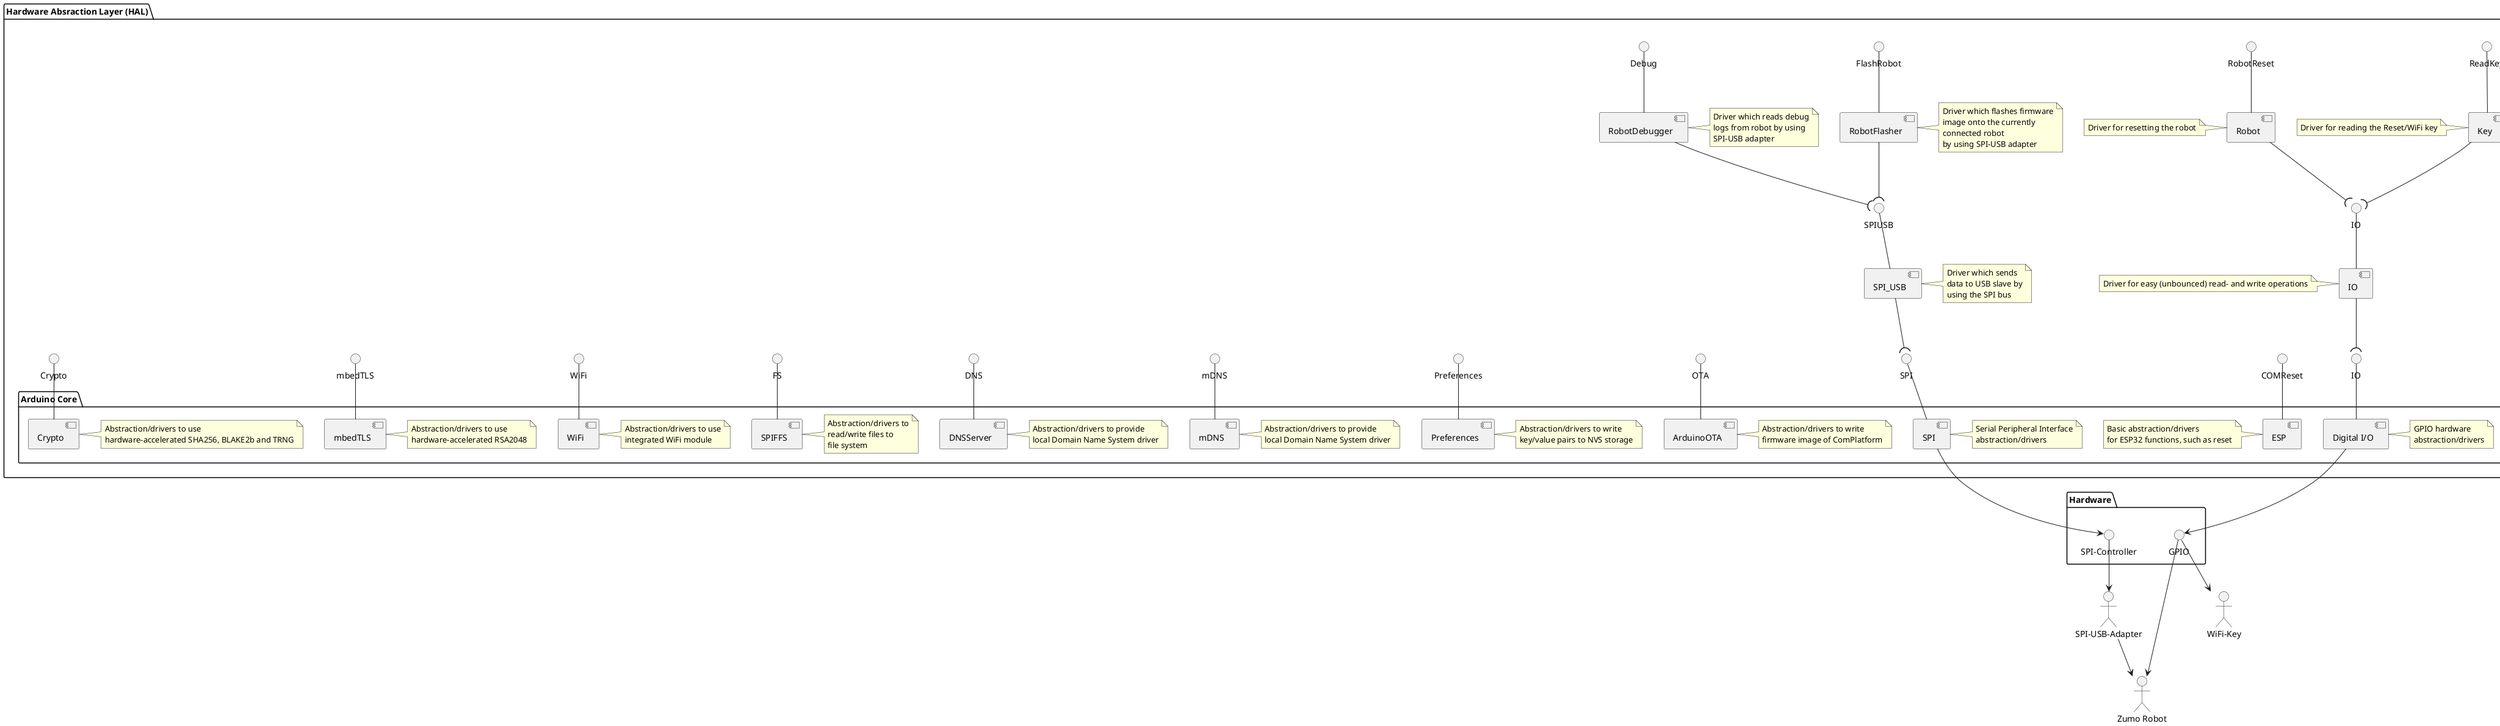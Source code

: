@startuml
package "Hardware Absraction Layer (HAL)" {
    interface "Debug" as Debug
    interface "FlashRobot" as FlashRobot
    interface "RobotReset" as RobotReset
    interface "COMReset" as ComReset
    interface "ReadKey" as ReadKey
    interface "Crypto" as Crypto
    interface "mbedTLS" as mbedtls
    interface "WiFi" as WiFi
    interface "DNS" as DNS
    interface "mDNS" as MDNS
    interface "OTA" as ota
    interface "FS" as FS
    interface "Preferences" as nvshal
    interface "IO" as IO

    interface "SPIUSB" as SPIUSB
    interface "IO" as arduinoIO
    interface "SPI" as SPI

    package "Arduino Core" {
        component "Crypto" as cryptohal
        component "mbedTLS" as mbedtlshal
        component "ESP" as esp
        component "WiFi" as wifihal
        component "SPIFFS" as fshal
        component "Preferences" as preferences
        component "DNSServer" as dnsserver
        component "mDNS" as mdnsserver
        component "SPI" as spihal
        component "Digital I/O" as iohal
        component "ArduinoOTA" as arduinoota

        note right of spihal : Serial Peripheral Interface\nabstraction/drivers
        note left of esp : Basic abstraction/drivers\nfor ESP32 functions, such as reset
        note right of iohal :  GPIO hardware\nabstraction/drivers
        note right of arduinoota: Abstraction/drivers to write\nfirmware image of ComPlatform
        note right of preferences : Abstraction/drivers to write\nkey/value pairs to NVS storage
        note right of wifihal: Abstraction/drivers to use\nintegrated WiFi module
        note right of cryptohal: Abstraction/drivers to use\nhardware-accelerated SHA256, BLAKE2b and TRNG
        note right of mbedtlshal : Abstraction/drivers to use\nhardware-accelerated RSA2048
        note right of dnsserver : Abstraction/drivers to provide\nlocal Domain Name System driver
        note right of mdnsserver : Abstraction/drivers to provide\nlocal Domain Name System driver
        note right of fshal : Abstraction/drivers to\nread/write files to\nfile system

        cryptohal -up- Crypto
        mbedtlshal -up- mbedtls
        wifihal -up- WiFi
        fshal -up- FS
        iohal -up- arduinoIO
        spihal -up- SPI
        dnsserver -up- DNS
        mdnsserver -up- MDNS
        preferences -up- nvshal
        arduinoota -up- ota
    }

    component "RobotFlasher" as zumoflasher
    component "RobotDebugger" as zumodebugger
    component "SPI_USB" as spiusbdriver
    component "IO" as io
    component "Robot" as robot
    component "Key" as key

    note right of spiusbdriver : Driver which sends\ndata to USB slave by\nusing the SPI bus
    note right of zumodebugger : Driver which reads debug\nlogs from robot by using\nSPI-USB adapter
    note right of zumoflasher : Driver which flashes firmware\nimage onto the currently\nconnected robot\nby using SPI-USB adapter
    note left of robot : Driver for resetting the robot
    note left of key: Driver for reading the Reset/WiFi key
    note left of io : Driver for easy (unbounced) read- and write operations

    zumodebugger -up- Debug
    zumoflasher -up- FlashRobot
    spiusbdriver -up- SPIUSB
    esp -up- ComReset
    robot -up- RobotReset
    key -up- ReadKey
    io -up- IO

    zumoflasher -down-(SPIUSB
    spiusbdriver -down-(SPI
    zumodebugger -down-(SPIUSB
    io -down-(arduinoIO
    robot -down-(IO
    key -down-(IO
}

package Hardware {
    interface "SPI-Controller" as spicontroller
    interface "GPIO" as gpio

    spihal --> spicontroller
    iohal --> gpio
}

"SPI-USB-Adapter" as usbadapter
"Zumo Robot" as zumorobot
"WiFi-Key" as hwwifikey

spicontroller --> usbadapter
usbadapter --> zumorobot
gpio --> zumorobot
gpio --> hwwifikey
@enduml
